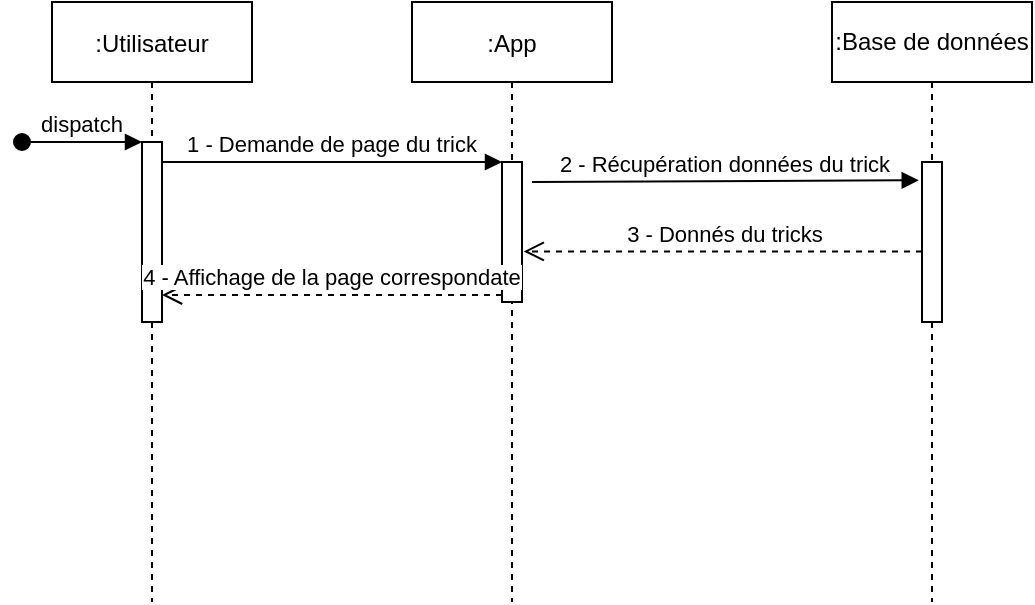 <mxfile version="20.8.16" type="device"><diagram id="kgpKYQtTHZ0yAKxKKP6v" name="Page-1"><mxGraphModel dx="761" dy="388" grid="1" gridSize="10" guides="1" tooltips="1" connect="1" arrows="1" fold="1" page="1" pageScale="1" pageWidth="850" pageHeight="1100" math="0" shadow="0"><root><mxCell id="0"/><mxCell id="1" parent="0"/><mxCell id="3nuBFxr9cyL0pnOWT2aG-1" value=":Utilisateur" style="shape=umlLifeline;perimeter=lifelinePerimeter;container=1;collapsible=0;recursiveResize=0;rounded=0;shadow=0;strokeWidth=1;" parent="1" vertex="1"><mxGeometry x="120" y="80" width="100" height="300" as="geometry"/></mxCell><mxCell id="3nuBFxr9cyL0pnOWT2aG-2" value="" style="points=[];perimeter=orthogonalPerimeter;rounded=0;shadow=0;strokeWidth=1;" parent="3nuBFxr9cyL0pnOWT2aG-1" vertex="1"><mxGeometry x="45" y="70" width="10" height="90" as="geometry"/></mxCell><mxCell id="3nuBFxr9cyL0pnOWT2aG-3" value="dispatch" style="verticalAlign=bottom;startArrow=oval;endArrow=block;startSize=8;shadow=0;strokeWidth=1;" parent="3nuBFxr9cyL0pnOWT2aG-1" target="3nuBFxr9cyL0pnOWT2aG-2" edge="1"><mxGeometry relative="1" as="geometry"><mxPoint x="-15" y="70" as="sourcePoint"/></mxGeometry></mxCell><mxCell id="3nuBFxr9cyL0pnOWT2aG-5" value=":App" style="shape=umlLifeline;perimeter=lifelinePerimeter;container=1;collapsible=0;recursiveResize=0;rounded=0;shadow=0;strokeWidth=1;" parent="1" vertex="1"><mxGeometry x="300" y="80" width="100" height="300" as="geometry"/></mxCell><mxCell id="3nuBFxr9cyL0pnOWT2aG-6" value="" style="points=[];perimeter=orthogonalPerimeter;rounded=0;shadow=0;strokeWidth=1;" parent="3nuBFxr9cyL0pnOWT2aG-5" vertex="1"><mxGeometry x="45" y="80" width="10" height="70" as="geometry"/></mxCell><mxCell id="3nuBFxr9cyL0pnOWT2aG-7" value="4 - Affichage de la page correspondate" style="verticalAlign=bottom;endArrow=open;dashed=1;endSize=8;exitX=0;exitY=0.95;shadow=0;strokeWidth=1;" parent="1" source="3nuBFxr9cyL0pnOWT2aG-6" target="3nuBFxr9cyL0pnOWT2aG-2" edge="1"><mxGeometry x="-0.001" relative="1" as="geometry"><mxPoint x="275" y="236" as="targetPoint"/><mxPoint as="offset"/></mxGeometry></mxCell><mxCell id="3nuBFxr9cyL0pnOWT2aG-8" value="1 - Demande de page du trick" style="verticalAlign=bottom;endArrow=block;entryX=0;entryY=0;shadow=0;strokeWidth=1;" parent="1" source="3nuBFxr9cyL0pnOWT2aG-2" target="3nuBFxr9cyL0pnOWT2aG-6" edge="1"><mxGeometry relative="1" as="geometry"><mxPoint x="275" y="160" as="sourcePoint"/></mxGeometry></mxCell><mxCell id="cl0Bq_0A1S6tPzKh38aq-1" value=":Base de données" style="shape=umlLifeline;perimeter=lifelinePerimeter;whiteSpace=wrap;html=1;container=1;collapsible=0;recursiveResize=0;outlineConnect=0;" parent="1" vertex="1"><mxGeometry x="510" y="80" width="100" height="300" as="geometry"/></mxCell><mxCell id="cl0Bq_0A1S6tPzKh38aq-2" value="" style="html=1;points=[];perimeter=orthogonalPerimeter;" parent="cl0Bq_0A1S6tPzKh38aq-1" vertex="1"><mxGeometry x="45" y="80" width="10" height="80" as="geometry"/></mxCell><mxCell id="cl0Bq_0A1S6tPzKh38aq-3" value="2 - Récupération données du trick" style="html=1;verticalAlign=bottom;endArrow=block;rounded=0;entryX=-0.162;entryY=0.114;entryDx=0;entryDy=0;entryPerimeter=0;" parent="1" target="cl0Bq_0A1S6tPzKh38aq-2" edge="1"><mxGeometry width="80" relative="1" as="geometry"><mxPoint x="360" y="170" as="sourcePoint"/><mxPoint x="510" y="170" as="targetPoint"/></mxGeometry></mxCell><mxCell id="cl0Bq_0A1S6tPzKh38aq-4" value="3 - Donnés du tricks" style="html=1;verticalAlign=bottom;endArrow=open;dashed=1;endSize=8;rounded=0;entryX=1.087;entryY=0.639;entryDx=0;entryDy=0;entryPerimeter=0;" parent="1" source="cl0Bq_0A1S6tPzKh38aq-2" target="3nuBFxr9cyL0pnOWT2aG-6" edge="1"><mxGeometry relative="1" as="geometry"><mxPoint x="500" y="210" as="sourcePoint"/><mxPoint x="420" y="210" as="targetPoint"/></mxGeometry></mxCell></root></mxGraphModel></diagram></mxfile>